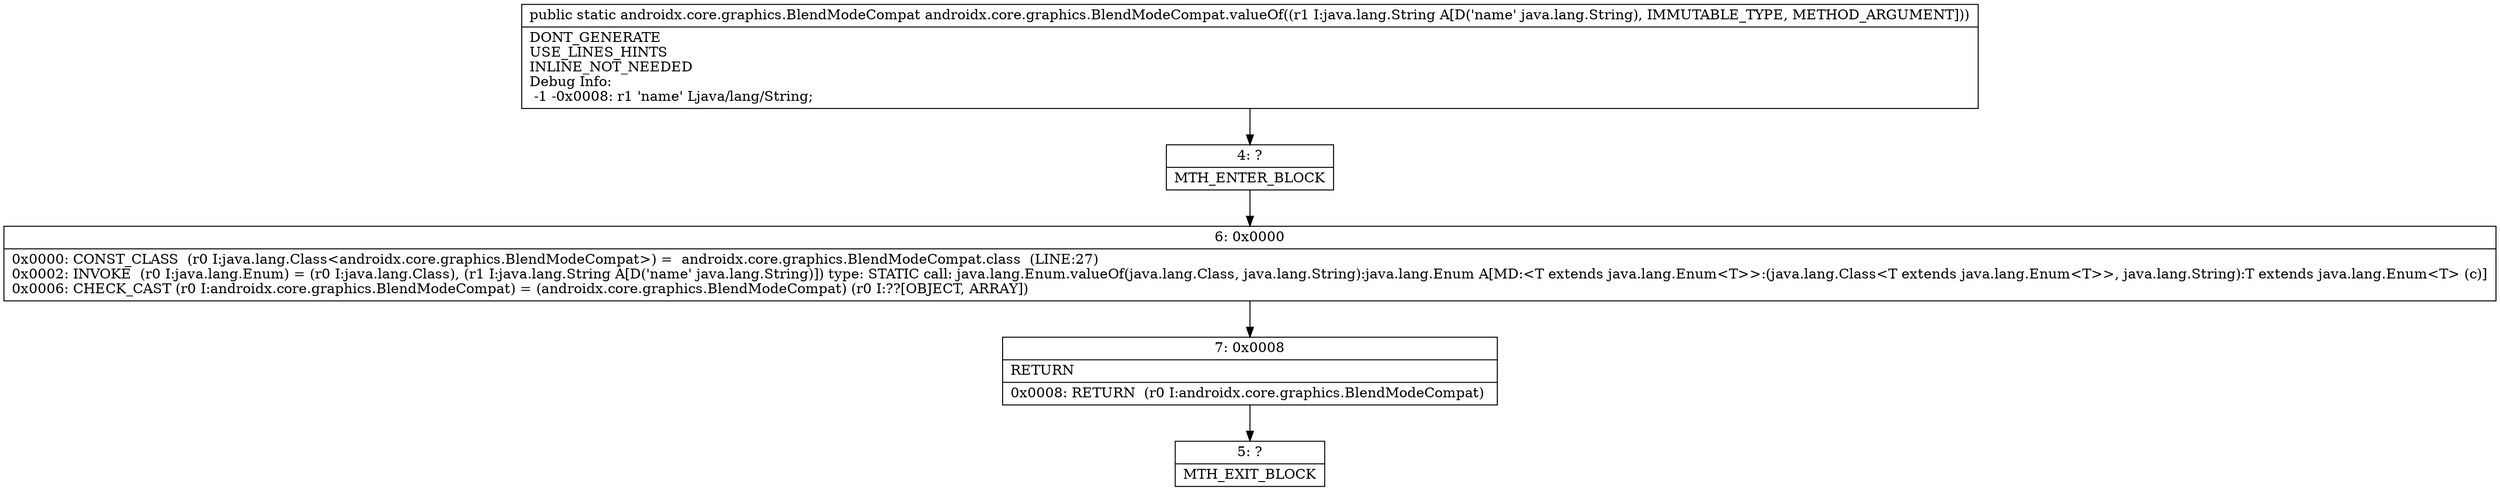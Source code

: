 digraph "CFG forandroidx.core.graphics.BlendModeCompat.valueOf(Ljava\/lang\/String;)Landroidx\/core\/graphics\/BlendModeCompat;" {
Node_4 [shape=record,label="{4\:\ ?|MTH_ENTER_BLOCK\l}"];
Node_6 [shape=record,label="{6\:\ 0x0000|0x0000: CONST_CLASS  (r0 I:java.lang.Class\<androidx.core.graphics.BlendModeCompat\>) =  androidx.core.graphics.BlendModeCompat.class  (LINE:27)\l0x0002: INVOKE  (r0 I:java.lang.Enum) = (r0 I:java.lang.Class), (r1 I:java.lang.String A[D('name' java.lang.String)]) type: STATIC call: java.lang.Enum.valueOf(java.lang.Class, java.lang.String):java.lang.Enum A[MD:\<T extends java.lang.Enum\<T\>\>:(java.lang.Class\<T extends java.lang.Enum\<T\>\>, java.lang.String):T extends java.lang.Enum\<T\> (c)]\l0x0006: CHECK_CAST (r0 I:androidx.core.graphics.BlendModeCompat) = (androidx.core.graphics.BlendModeCompat) (r0 I:??[OBJECT, ARRAY]) \l}"];
Node_7 [shape=record,label="{7\:\ 0x0008|RETURN\l|0x0008: RETURN  (r0 I:androidx.core.graphics.BlendModeCompat) \l}"];
Node_5 [shape=record,label="{5\:\ ?|MTH_EXIT_BLOCK\l}"];
MethodNode[shape=record,label="{public static androidx.core.graphics.BlendModeCompat androidx.core.graphics.BlendModeCompat.valueOf((r1 I:java.lang.String A[D('name' java.lang.String), IMMUTABLE_TYPE, METHOD_ARGUMENT]))  | DONT_GENERATE\lUSE_LINES_HINTS\lINLINE_NOT_NEEDED\lDebug Info:\l  \-1 \-0x0008: r1 'name' Ljava\/lang\/String;\l}"];
MethodNode -> Node_4;Node_4 -> Node_6;
Node_6 -> Node_7;
Node_7 -> Node_5;
}

